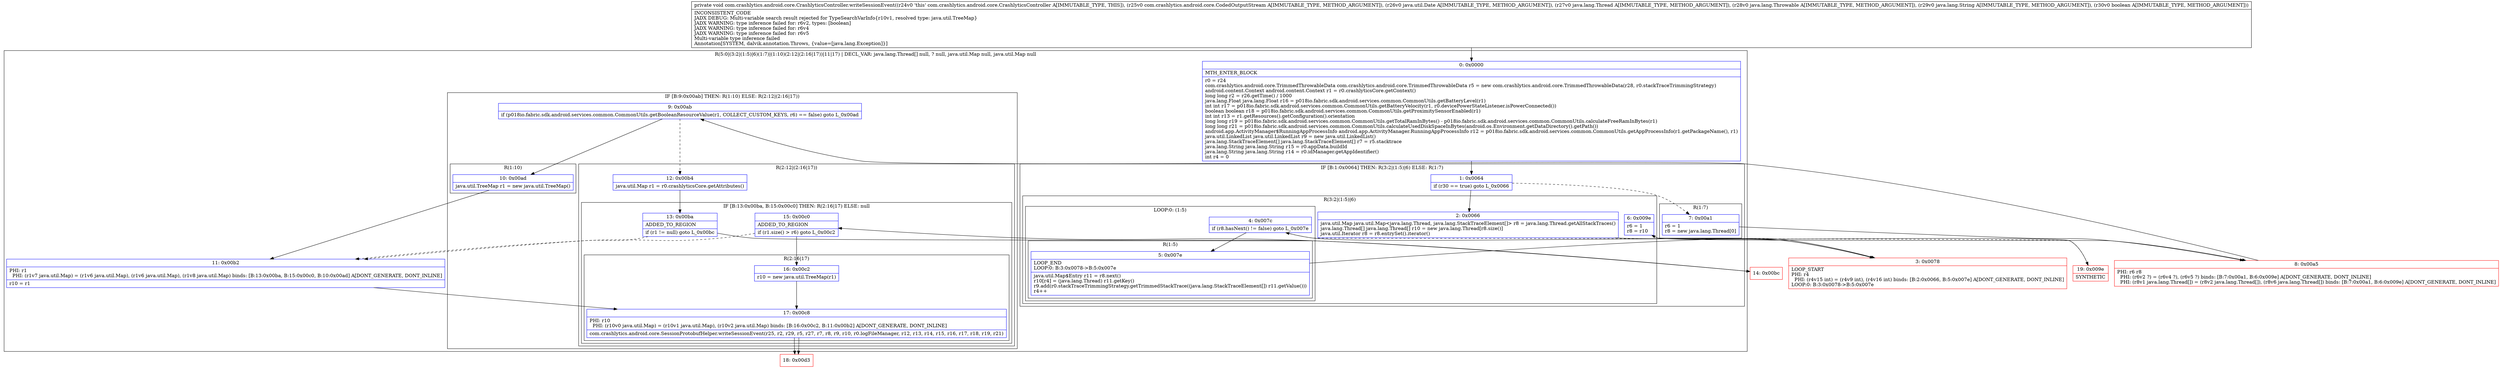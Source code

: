 digraph "CFG forcom.crashlytics.android.core.CrashlyticsController.writeSessionEvent(Lcom\/crashlytics\/android\/core\/CodedOutputStream;Ljava\/util\/Date;Ljava\/lang\/Thread;Ljava\/lang\/Throwable;Ljava\/lang\/String;Z)V" {
subgraph cluster_Region_1750953015 {
label = "R(5:0|(3:2|(1:5)|6)(1:7)|(1:10)(2:12|(2:16|17))|11|17) | DECL_VAR: java.lang.Thread[] null, ? null, java.util.Map null, java.util.Map null\l";
node [shape=record,color=blue];
Node_0 [shape=record,label="{0\:\ 0x0000|MTH_ENTER_BLOCK\l|r0 = r24\lcom.crashlytics.android.core.TrimmedThrowableData com.crashlytics.android.core.TrimmedThrowableData r5 = new com.crashlytics.android.core.TrimmedThrowableData(r28, r0.stackTraceTrimmingStrategy)\landroid.content.Context android.content.Context r1 = r0.crashlyticsCore.getContext()\llong long r2 = r26.getTime() \/ 1000\ljava.lang.Float java.lang.Float r16 = p018io.fabric.sdk.android.services.common.CommonUtils.getBatteryLevel(r1)\lint int r17 = p018io.fabric.sdk.android.services.common.CommonUtils.getBatteryVelocity(r1, r0.devicePowerStateListener.isPowerConnected())\lboolean boolean r18 = p018io.fabric.sdk.android.services.common.CommonUtils.getProximitySensorEnabled(r1)\lint int r13 = r1.getResources().getConfiguration().orientation\llong long r19 = p018io.fabric.sdk.android.services.common.CommonUtils.getTotalRamInBytes() \- p018io.fabric.sdk.android.services.common.CommonUtils.calculateFreeRamInBytes(r1)\llong long r21 = p018io.fabric.sdk.android.services.common.CommonUtils.calculateUsedDiskSpaceInBytes(android.os.Environment.getDataDirectory().getPath())\landroid.app.ActivityManager$RunningAppProcessInfo android.app.ActivityManager.RunningAppProcessInfo r12 = p018io.fabric.sdk.android.services.common.CommonUtils.getAppProcessInfo(r1.getPackageName(), r1)\ljava.util.LinkedList java.util.LinkedList r9 = new java.util.LinkedList()\ljava.lang.StackTraceElement[] java.lang.StackTraceElement[] r7 = r5.stacktrace\ljava.lang.String java.lang.String r15 = r0.appData.buildId\ljava.lang.String java.lang.String r14 = r0.idManager.getAppIdentifier()\lint r4 = 0\l}"];
subgraph cluster_IfRegion_521515136 {
label = "IF [B:1:0x0064] THEN: R(3:2|(1:5)|6) ELSE: R(1:7)";
node [shape=record,color=blue];
Node_1 [shape=record,label="{1\:\ 0x0064|if (r30 == true) goto L_0x0066\l}"];
subgraph cluster_Region_1004861038 {
label = "R(3:2|(1:5)|6)";
node [shape=record,color=blue];
Node_2 [shape=record,label="{2\:\ 0x0066|java.util.Map java.util.Map\<java.lang.Thread, java.lang.StackTraceElement[]\> r8 = java.lang.Thread.getAllStackTraces()\ljava.lang.Thread[] java.lang.Thread[] r10 = new java.lang.Thread[r8.size()]\ljava.util.Iterator r8 = r8.entrySet().iterator()\l}"];
subgraph cluster_LoopRegion_690503062 {
label = "LOOP:0: (1:5)";
node [shape=record,color=blue];
Node_4 [shape=record,label="{4\:\ 0x007c|if (r8.hasNext() != false) goto L_0x007e\l}"];
subgraph cluster_Region_1847869386 {
label = "R(1:5)";
node [shape=record,color=blue];
Node_5 [shape=record,label="{5\:\ 0x007e|LOOP_END\lLOOP:0: B:3:0x0078\-\>B:5:0x007e\l|java.util.Map$Entry r11 = r8.next()\lr10[r4] = (java.lang.Thread) r11.getKey()\lr9.add(r0.stackTraceTrimmingStrategy.getTrimmedStackTrace((java.lang.StackTraceElement[]) r11.getValue()))\lr4++\l}"];
}
}
Node_6 [shape=record,label="{6\:\ 0x009e|r6 = 1\lr8 = r10\l}"];
}
subgraph cluster_Region_1838930669 {
label = "R(1:7)";
node [shape=record,color=blue];
Node_7 [shape=record,label="{7\:\ 0x00a1|r6 = 1\lr8 = new java.lang.Thread[0]\l}"];
}
}
subgraph cluster_IfRegion_1744008904 {
label = "IF [B:9:0x00ab] THEN: R(1:10) ELSE: R(2:12|(2:16|17))";
node [shape=record,color=blue];
Node_9 [shape=record,label="{9\:\ 0x00ab|if (p018io.fabric.sdk.android.services.common.CommonUtils.getBooleanResourceValue(r1, COLLECT_CUSTOM_KEYS, r6) == false) goto L_0x00ad\l}"];
subgraph cluster_Region_138952626 {
label = "R(1:10)";
node [shape=record,color=blue];
Node_10 [shape=record,label="{10\:\ 0x00ad|java.util.TreeMap r1 = new java.util.TreeMap()\l}"];
}
subgraph cluster_Region_1205703404 {
label = "R(2:12|(2:16|17))";
node [shape=record,color=blue];
Node_12 [shape=record,label="{12\:\ 0x00b4|java.util.Map r1 = r0.crashlyticsCore.getAttributes()\l}"];
subgraph cluster_IfRegion_656700101 {
label = "IF [B:13:0x00ba, B:15:0x00c0] THEN: R(2:16|17) ELSE: null";
node [shape=record,color=blue];
Node_13 [shape=record,label="{13\:\ 0x00ba|ADDED_TO_REGION\l|if (r1 != null) goto L_0x00bc\l}"];
Node_15 [shape=record,label="{15\:\ 0x00c0|ADDED_TO_REGION\l|if (r1.size() \> r6) goto L_0x00c2\l}"];
subgraph cluster_Region_350771240 {
label = "R(2:16|17)";
node [shape=record,color=blue];
Node_16 [shape=record,label="{16\:\ 0x00c2|r10 = new java.util.TreeMap(r1)\l}"];
Node_17 [shape=record,label="{17\:\ 0x00c8|PHI: r10 \l  PHI: (r10v0 java.util.Map) = (r10v1 java.util.Map), (r10v2 java.util.Map) binds: [B:16:0x00c2, B:11:0x00b2] A[DONT_GENERATE, DONT_INLINE]\l|com.crashlytics.android.core.SessionProtobufHelper.writeSessionEvent(r25, r2, r29, r5, r27, r7, r8, r9, r10, r0.logFileManager, r12, r13, r14, r15, r16, r17, r18, r19, r21)\l}"];
}
}
}
}
Node_11 [shape=record,label="{11\:\ 0x00b2|PHI: r1 \l  PHI: (r1v7 java.util.Map) = (r1v6 java.util.Map), (r1v6 java.util.Map), (r1v8 java.util.Map) binds: [B:13:0x00ba, B:15:0x00c0, B:10:0x00ad] A[DONT_GENERATE, DONT_INLINE]\l|r10 = r1\l}"];
Node_17 [shape=record,label="{17\:\ 0x00c8|PHI: r10 \l  PHI: (r10v0 java.util.Map) = (r10v1 java.util.Map), (r10v2 java.util.Map) binds: [B:16:0x00c2, B:11:0x00b2] A[DONT_GENERATE, DONT_INLINE]\l|com.crashlytics.android.core.SessionProtobufHelper.writeSessionEvent(r25, r2, r29, r5, r27, r7, r8, r9, r10, r0.logFileManager, r12, r13, r14, r15, r16, r17, r18, r19, r21)\l}"];
}
Node_3 [shape=record,color=red,label="{3\:\ 0x0078|LOOP_START\lPHI: r4 \l  PHI: (r4v15 int) = (r4v9 int), (r4v16 int) binds: [B:2:0x0066, B:5:0x007e] A[DONT_GENERATE, DONT_INLINE]\lLOOP:0: B:3:0x0078\-\>B:5:0x007e\l}"];
Node_8 [shape=record,color=red,label="{8\:\ 0x00a5|PHI: r6 r8 \l  PHI: (r6v2 ?) = (r6v4 ?), (r6v5 ?) binds: [B:7:0x00a1, B:6:0x009e] A[DONT_GENERATE, DONT_INLINE]\l  PHI: (r8v1 java.lang.Thread[]) = (r8v2 java.lang.Thread[]), (r8v6 java.lang.Thread[]) binds: [B:7:0x00a1, B:6:0x009e] A[DONT_GENERATE, DONT_INLINE]\l}"];
Node_14 [shape=record,color=red,label="{14\:\ 0x00bc}"];
Node_18 [shape=record,color=red,label="{18\:\ 0x00d3}"];
Node_19 [shape=record,color=red,label="{19\:\ 0x009e|SYNTHETIC\l}"];
MethodNode[shape=record,label="{private void com.crashlytics.android.core.CrashlyticsController.writeSessionEvent((r24v0 'this' com.crashlytics.android.core.CrashlyticsController A[IMMUTABLE_TYPE, THIS]), (r25v0 com.crashlytics.android.core.CodedOutputStream A[IMMUTABLE_TYPE, METHOD_ARGUMENT]), (r26v0 java.util.Date A[IMMUTABLE_TYPE, METHOD_ARGUMENT]), (r27v0 java.lang.Thread A[IMMUTABLE_TYPE, METHOD_ARGUMENT]), (r28v0 java.lang.Throwable A[IMMUTABLE_TYPE, METHOD_ARGUMENT]), (r29v0 java.lang.String A[IMMUTABLE_TYPE, METHOD_ARGUMENT]), (r30v0 boolean A[IMMUTABLE_TYPE, METHOD_ARGUMENT]))  | INCONSISTENT_CODE\lJADX DEBUG: Multi\-variable search result rejected for TypeSearchVarInfo\{r10v1, resolved type: java.util.TreeMap\}\lJADX WARNING: type inference failed for: r6v2, types: [boolean]\lJADX WARNING: type inference failed for: r6v4\lJADX WARNING: type inference failed for: r6v5\lMulti\-variable type inference failed\lAnnotation[SYSTEM, dalvik.annotation.Throws, \{value=[java.lang.Exception]\}]\l}"];
MethodNode -> Node_0;
Node_0 -> Node_1;
Node_1 -> Node_2;
Node_1 -> Node_7[style=dashed];
Node_2 -> Node_3;
Node_4 -> Node_5;
Node_4 -> Node_19[style=dashed];
Node_5 -> Node_3;
Node_6 -> Node_8;
Node_7 -> Node_8;
Node_9 -> Node_10;
Node_9 -> Node_12[style=dashed];
Node_10 -> Node_11;
Node_12 -> Node_13;
Node_13 -> Node_11[style=dashed];
Node_13 -> Node_14;
Node_15 -> Node_11[style=dashed];
Node_15 -> Node_16;
Node_16 -> Node_17;
Node_17 -> Node_18;
Node_11 -> Node_17;
Node_17 -> Node_18;
Node_3 -> Node_4;
Node_8 -> Node_9;
Node_14 -> Node_15;
Node_19 -> Node_6;
}

